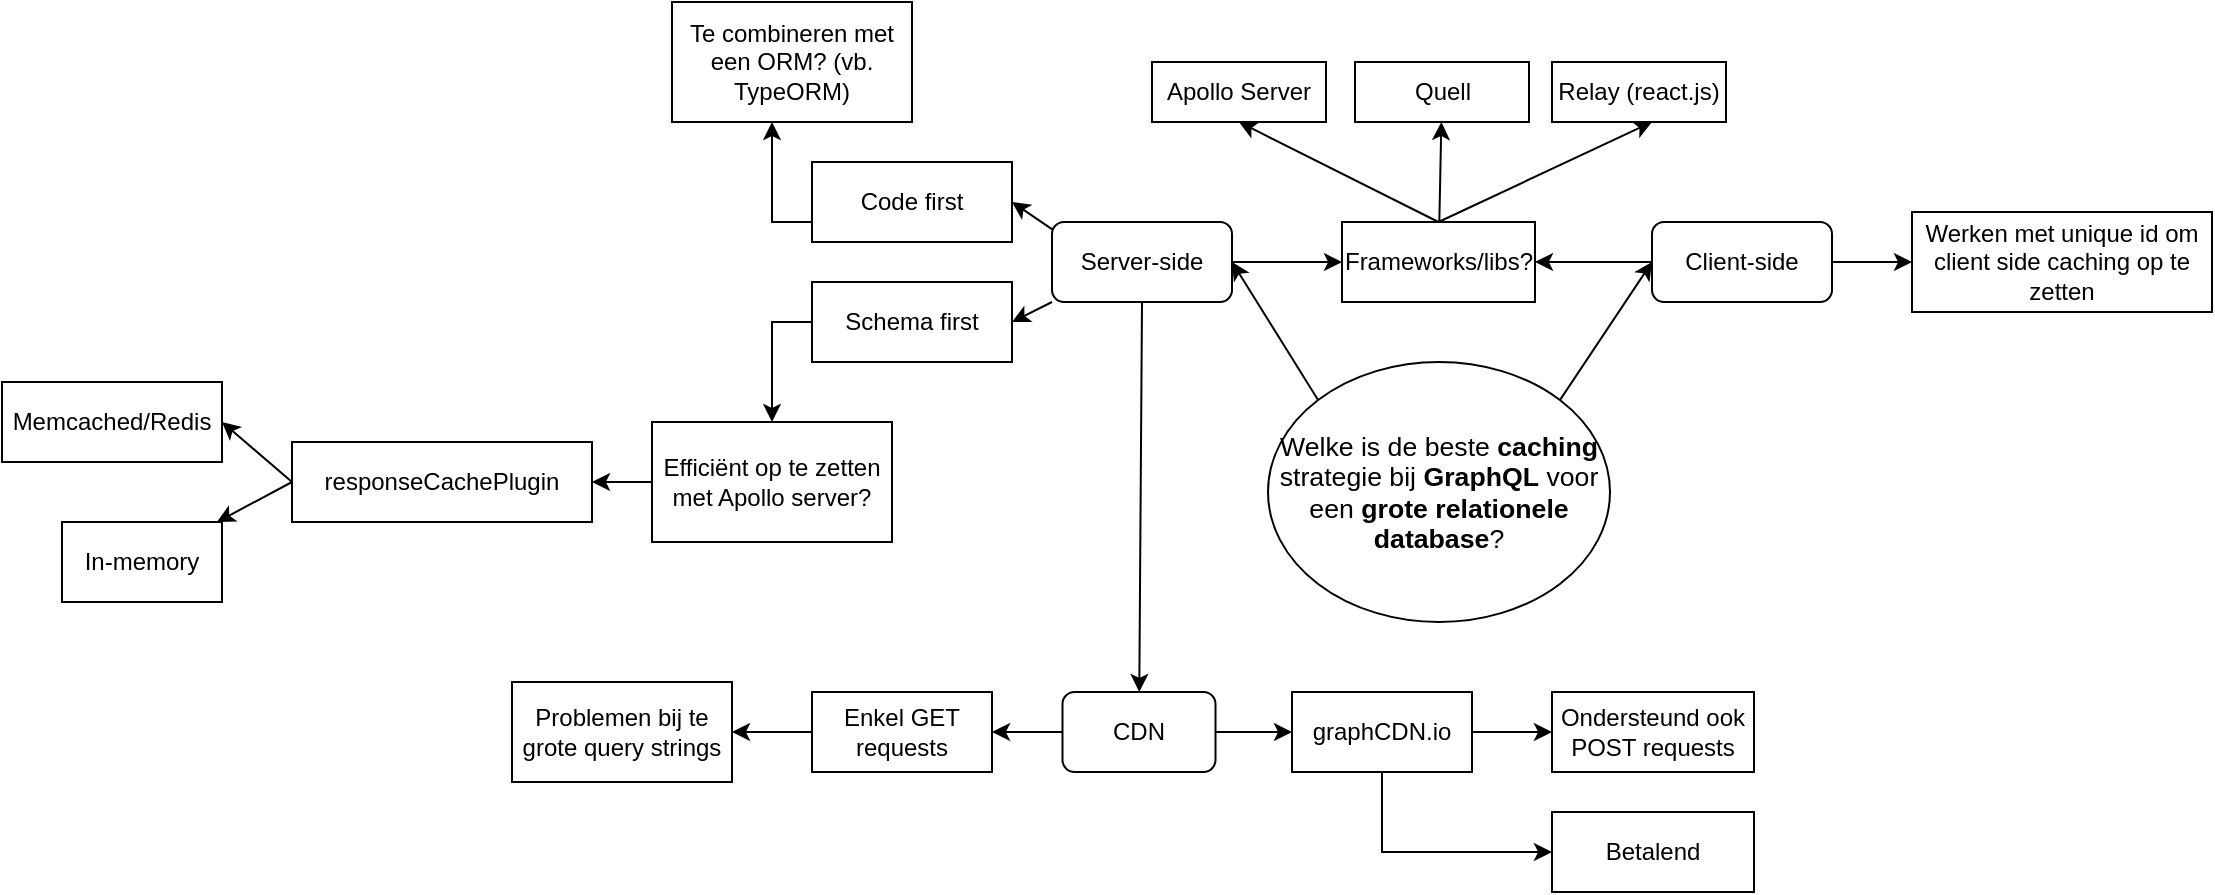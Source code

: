 <mxfile version="15.5.0" type="device"><diagram id="dd0Y3_uLPv5hujJhhGYv" name="Page-1"><mxGraphModel dx="2310" dy="770" grid="1" gridSize="10" guides="1" tooltips="1" connect="1" arrows="1" fold="1" page="1" pageScale="1" pageWidth="827" pageHeight="1169" math="0" shadow="0"><root><mxCell id="0"/><mxCell id="1" parent="0"/><mxCell id="2O8QV62IZjjodFDTKX50-11" style="rounded=0;orthogonalLoop=1;jettySize=auto;html=1;exitX=0.5;exitY=1;exitDx=0;exitDy=0;" edge="1" parent="1" source="2O8QV62IZjjodFDTKX50-2" target="2O8QV62IZjjodFDTKX50-4"><mxGeometry relative="1" as="geometry"><mxPoint x="280" y="220" as="sourcePoint"/></mxGeometry></mxCell><mxCell id="2O8QV62IZjjodFDTKX50-12" style="rounded=0;orthogonalLoop=1;jettySize=auto;html=1;exitX=1;exitY=0;exitDx=0;exitDy=0;entryX=0;entryY=0.5;entryDx=0;entryDy=0;" edge="1" parent="1" source="2O8QV62IZjjodFDTKX50-1" target="2O8QV62IZjjodFDTKX50-3"><mxGeometry relative="1" as="geometry"/></mxCell><mxCell id="2O8QV62IZjjodFDTKX50-13" style="edgeStyle=none;rounded=0;orthogonalLoop=1;jettySize=auto;html=1;exitX=0;exitY=0;exitDx=0;exitDy=0;entryX=1;entryY=0.5;entryDx=0;entryDy=0;" edge="1" parent="1" source="2O8QV62IZjjodFDTKX50-1" target="2O8QV62IZjjodFDTKX50-2"><mxGeometry relative="1" as="geometry"/></mxCell><mxCell id="2O8QV62IZjjodFDTKX50-1" value="&lt;span lang=&quot;NL&quot; style=&quot;font-size: 10pt ; line-height: 115% ; font-family: &amp;#34;calibri&amp;#34; , sans-serif&quot;&gt;Welke is de beste &lt;b&gt;caching&lt;/b&gt; strategie bij &lt;b&gt;GraphQL&lt;/b&gt; voor&lt;br&gt;een &lt;b&gt;grote relationele database&lt;/b&gt;?&lt;/span&gt;" style="ellipse;whiteSpace=wrap;html=1;" vertex="1" parent="1"><mxGeometry x="328" y="210" width="171" height="130" as="geometry"/></mxCell><mxCell id="2O8QV62IZjjodFDTKX50-20" style="edgeStyle=none;rounded=0;orthogonalLoop=1;jettySize=auto;html=1;entryX=0;entryY=0.5;entryDx=0;entryDy=0;" edge="1" parent="1" source="2O8QV62IZjjodFDTKX50-2" target="2O8QV62IZjjodFDTKX50-19"><mxGeometry relative="1" as="geometry"/></mxCell><mxCell id="2O8QV62IZjjodFDTKX50-32" style="edgeStyle=none;rounded=0;orthogonalLoop=1;jettySize=auto;html=1;entryX=1;entryY=0.5;entryDx=0;entryDy=0;fontColor=#000000;exitX=0.02;exitY=0.121;exitDx=0;exitDy=0;exitPerimeter=0;" edge="1" parent="1" source="2O8QV62IZjjodFDTKX50-2" target="2O8QV62IZjjodFDTKX50-31"><mxGeometry relative="1" as="geometry"/></mxCell><mxCell id="2O8QV62IZjjodFDTKX50-34" style="edgeStyle=none;rounded=0;orthogonalLoop=1;jettySize=auto;html=1;exitX=0;exitY=1;exitDx=0;exitDy=0;entryX=1;entryY=0.5;entryDx=0;entryDy=0;fontColor=#000000;" edge="1" parent="1" source="2O8QV62IZjjodFDTKX50-2" target="2O8QV62IZjjodFDTKX50-33"><mxGeometry relative="1" as="geometry"/></mxCell><mxCell id="2O8QV62IZjjodFDTKX50-2" value="Server-side" style="rounded=1;whiteSpace=wrap;html=1;" vertex="1" parent="1"><mxGeometry x="220" y="140" width="90" height="40" as="geometry"/></mxCell><mxCell id="2O8QV62IZjjodFDTKX50-21" style="edgeStyle=none;rounded=0;orthogonalLoop=1;jettySize=auto;html=1;entryX=1;entryY=0.5;entryDx=0;entryDy=0;" edge="1" parent="1" source="2O8QV62IZjjodFDTKX50-3" target="2O8QV62IZjjodFDTKX50-19"><mxGeometry relative="1" as="geometry"/></mxCell><mxCell id="2O8QV62IZjjodFDTKX50-28" style="edgeStyle=none;rounded=0;orthogonalLoop=1;jettySize=auto;html=1;" edge="1" parent="1" source="2O8QV62IZjjodFDTKX50-3" target="2O8QV62IZjjodFDTKX50-29"><mxGeometry relative="1" as="geometry"><mxPoint x="650" y="160" as="targetPoint"/></mxGeometry></mxCell><mxCell id="2O8QV62IZjjodFDTKX50-3" value="Client-side" style="rounded=1;whiteSpace=wrap;html=1;" vertex="1" parent="1"><mxGeometry x="520" y="140" width="90" height="40" as="geometry"/></mxCell><mxCell id="2O8QV62IZjjodFDTKX50-6" style="edgeStyle=orthogonalEdgeStyle;rounded=0;orthogonalLoop=1;jettySize=auto;html=1;" edge="1" parent="1" source="2O8QV62IZjjodFDTKX50-4" target="2O8QV62IZjjodFDTKX50-5"><mxGeometry relative="1" as="geometry"/></mxCell><mxCell id="2O8QV62IZjjodFDTKX50-16" style="edgeStyle=none;rounded=0;orthogonalLoop=1;jettySize=auto;html=1;entryX=0;entryY=0.5;entryDx=0;entryDy=0;" edge="1" parent="1" source="2O8QV62IZjjodFDTKX50-4" target="2O8QV62IZjjodFDTKX50-15"><mxGeometry relative="1" as="geometry"/></mxCell><mxCell id="2O8QV62IZjjodFDTKX50-4" value="CDN" style="rounded=1;whiteSpace=wrap;html=1;" vertex="1" parent="1"><mxGeometry x="225.25" y="375" width="76.5" height="40" as="geometry"/></mxCell><mxCell id="2O8QV62IZjjodFDTKX50-10" style="edgeStyle=orthogonalEdgeStyle;rounded=0;orthogonalLoop=1;jettySize=auto;html=1;entryX=1;entryY=0.5;entryDx=0;entryDy=0;" edge="1" parent="1" source="2O8QV62IZjjodFDTKX50-5" target="2O8QV62IZjjodFDTKX50-9"><mxGeometry relative="1" as="geometry"/></mxCell><mxCell id="2O8QV62IZjjodFDTKX50-5" value="Enkel GET requests" style="rounded=0;whiteSpace=wrap;html=1;" vertex="1" parent="1"><mxGeometry x="100" y="375" width="90" height="40" as="geometry"/></mxCell><mxCell id="2O8QV62IZjjodFDTKX50-9" value="Problemen bij te grote query strings" style="rounded=0;whiteSpace=wrap;html=1;" vertex="1" parent="1"><mxGeometry x="-50" y="370" width="110" height="50" as="geometry"/></mxCell><mxCell id="2O8QV62IZjjodFDTKX50-18" style="edgeStyle=none;rounded=0;orthogonalLoop=1;jettySize=auto;html=1;" edge="1" parent="1" source="2O8QV62IZjjodFDTKX50-15" target="2O8QV62IZjjodFDTKX50-17"><mxGeometry relative="1" as="geometry"/></mxCell><mxCell id="2O8QV62IZjjodFDTKX50-39" style="edgeStyle=orthogonalEdgeStyle;rounded=0;orthogonalLoop=1;jettySize=auto;html=1;entryX=0;entryY=0.5;entryDx=0;entryDy=0;fontColor=#000000;" edge="1" parent="1" source="2O8QV62IZjjodFDTKX50-15" target="2O8QV62IZjjodFDTKX50-38"><mxGeometry relative="1" as="geometry"><Array as="points"><mxPoint x="385" y="455"/></Array></mxGeometry></mxCell><mxCell id="2O8QV62IZjjodFDTKX50-15" value="graphCDN.io" style="rounded=0;whiteSpace=wrap;html=1;" vertex="1" parent="1"><mxGeometry x="340" y="375" width="90" height="40" as="geometry"/></mxCell><mxCell id="2O8QV62IZjjodFDTKX50-17" value="Ondersteund ook POST requests" style="rounded=0;whiteSpace=wrap;html=1;" vertex="1" parent="1"><mxGeometry x="470" y="375" width="101" height="40" as="geometry"/></mxCell><mxCell id="2O8QV62IZjjodFDTKX50-25" style="edgeStyle=none;rounded=0;orthogonalLoop=1;jettySize=auto;html=1;entryX=0.5;entryY=1;entryDx=0;entryDy=0;exitX=0.5;exitY=0;exitDx=0;exitDy=0;" edge="1" parent="1" source="2O8QV62IZjjodFDTKX50-19" target="2O8QV62IZjjodFDTKX50-22"><mxGeometry relative="1" as="geometry"/></mxCell><mxCell id="2O8QV62IZjjodFDTKX50-26" style="edgeStyle=none;rounded=0;orthogonalLoop=1;jettySize=auto;html=1;" edge="1" parent="1" source="2O8QV62IZjjodFDTKX50-19" target="2O8QV62IZjjodFDTKX50-23"><mxGeometry relative="1" as="geometry"/></mxCell><mxCell id="2O8QV62IZjjodFDTKX50-27" style="edgeStyle=none;rounded=0;orthogonalLoop=1;jettySize=auto;html=1;exitX=0.5;exitY=0;exitDx=0;exitDy=0;entryX=0.575;entryY=1;entryDx=0;entryDy=0;entryPerimeter=0;" edge="1" parent="1" source="2O8QV62IZjjodFDTKX50-19" target="2O8QV62IZjjodFDTKX50-24"><mxGeometry relative="1" as="geometry"/></mxCell><mxCell id="2O8QV62IZjjodFDTKX50-19" value="Frameworks/libs?" style="rounded=0;whiteSpace=wrap;html=1;" vertex="1" parent="1"><mxGeometry x="365" y="140" width="96.5" height="40" as="geometry"/></mxCell><mxCell id="2O8QV62IZjjodFDTKX50-22" value="Apollo Server" style="rounded=0;whiteSpace=wrap;html=1;" vertex="1" parent="1"><mxGeometry x="270" y="60" width="87" height="30" as="geometry"/></mxCell><mxCell id="2O8QV62IZjjodFDTKX50-23" value="Quell" style="rounded=0;whiteSpace=wrap;html=1;" vertex="1" parent="1"><mxGeometry x="371.5" y="60" width="87" height="30" as="geometry"/></mxCell><mxCell id="2O8QV62IZjjodFDTKX50-24" value="Relay (react.js)" style="rounded=0;whiteSpace=wrap;html=1;" vertex="1" parent="1"><mxGeometry x="470" y="60" width="87" height="30" as="geometry"/></mxCell><mxCell id="2O8QV62IZjjodFDTKX50-29" value="Werken met unique id om client side caching op te zetten" style="rounded=0;whiteSpace=wrap;html=1;" vertex="1" parent="1"><mxGeometry x="650" y="135" width="150" height="50" as="geometry"/></mxCell><mxCell id="2O8QV62IZjjodFDTKX50-30" value="Te combineren met een ORM? (vb. TypeORM)" style="rounded=0;whiteSpace=wrap;html=1;fontColor=#000000;" vertex="1" parent="1"><mxGeometry x="30" y="30" width="120" height="60" as="geometry"/></mxCell><mxCell id="2O8QV62IZjjodFDTKX50-35" style="edgeStyle=orthogonalEdgeStyle;rounded=0;orthogonalLoop=1;jettySize=auto;html=1;fontColor=#000000;exitX=0;exitY=0.75;exitDx=0;exitDy=0;" edge="1" parent="1" source="2O8QV62IZjjodFDTKX50-31"><mxGeometry relative="1" as="geometry"><mxPoint x="80" y="90" as="targetPoint"/></mxGeometry></mxCell><mxCell id="2O8QV62IZjjodFDTKX50-31" value="Code first" style="rounded=0;whiteSpace=wrap;html=1;fontColor=#000000;" vertex="1" parent="1"><mxGeometry x="100" y="110" width="100" height="40" as="geometry"/></mxCell><mxCell id="2O8QV62IZjjodFDTKX50-37" style="edgeStyle=orthogonalEdgeStyle;rounded=0;orthogonalLoop=1;jettySize=auto;html=1;entryX=0.5;entryY=0;entryDx=0;entryDy=0;fontColor=#000000;exitX=0;exitY=0.5;exitDx=0;exitDy=0;" edge="1" parent="1" source="2O8QV62IZjjodFDTKX50-33" target="2O8QV62IZjjodFDTKX50-36"><mxGeometry relative="1" as="geometry"/></mxCell><mxCell id="2O8QV62IZjjodFDTKX50-33" value="Schema first" style="rounded=0;whiteSpace=wrap;html=1;fontColor=#000000;" vertex="1" parent="1"><mxGeometry x="100" y="170" width="100" height="40" as="geometry"/></mxCell><mxCell id="2O8QV62IZjjodFDTKX50-47" style="edgeStyle=none;rounded=0;orthogonalLoop=1;jettySize=auto;html=1;fontColor=#000000;startArrow=none;startFill=0;endArrow=classic;endFill=1;" edge="1" parent="1" source="2O8QV62IZjjodFDTKX50-36" target="2O8QV62IZjjodFDTKX50-44"><mxGeometry relative="1" as="geometry"/></mxCell><mxCell id="2O8QV62IZjjodFDTKX50-36" value="Efficiënt op te zetten met Apollo server?" style="rounded=0;whiteSpace=wrap;html=1;fontColor=#000000;" vertex="1" parent="1"><mxGeometry x="20" y="240" width="120" height="60" as="geometry"/></mxCell><mxCell id="2O8QV62IZjjodFDTKX50-38" value="Betalend" style="rounded=0;whiteSpace=wrap;html=1;" vertex="1" parent="1"><mxGeometry x="470" y="435" width="101" height="40" as="geometry"/></mxCell><mxCell id="2O8QV62IZjjodFDTKX50-41" value="In-memory" style="rounded=0;whiteSpace=wrap;html=1;fontColor=#000000;" vertex="1" parent="1"><mxGeometry x="-275" y="290" width="80" height="40" as="geometry"/></mxCell><mxCell id="2O8QV62IZjjodFDTKX50-42" value="Memcached/Redis" style="rounded=0;whiteSpace=wrap;html=1;fontColor=#000000;" vertex="1" parent="1"><mxGeometry x="-305" y="220" width="110" height="40" as="geometry"/></mxCell><mxCell id="2O8QV62IZjjodFDTKX50-48" style="edgeStyle=none;rounded=0;orthogonalLoop=1;jettySize=auto;html=1;entryX=1;entryY=0.5;entryDx=0;entryDy=0;fontColor=#000000;startArrow=none;startFill=0;endArrow=classic;endFill=1;exitX=0;exitY=0.5;exitDx=0;exitDy=0;" edge="1" parent="1" source="2O8QV62IZjjodFDTKX50-44" target="2O8QV62IZjjodFDTKX50-42"><mxGeometry relative="1" as="geometry"/></mxCell><mxCell id="2O8QV62IZjjodFDTKX50-49" style="edgeStyle=none;rounded=0;orthogonalLoop=1;jettySize=auto;html=1;fontColor=#000000;startArrow=none;startFill=0;endArrow=classic;endFill=1;exitX=0;exitY=0.5;exitDx=0;exitDy=0;" edge="1" parent="1" source="2O8QV62IZjjodFDTKX50-44" target="2O8QV62IZjjodFDTKX50-41"><mxGeometry relative="1" as="geometry"/></mxCell><mxCell id="2O8QV62IZjjodFDTKX50-44" value="responseCachePlugin" style="rounded=0;whiteSpace=wrap;html=1;fontColor=#000000;" vertex="1" parent="1"><mxGeometry x="-160" y="250" width="150" height="40" as="geometry"/></mxCell></root></mxGraphModel></diagram></mxfile>